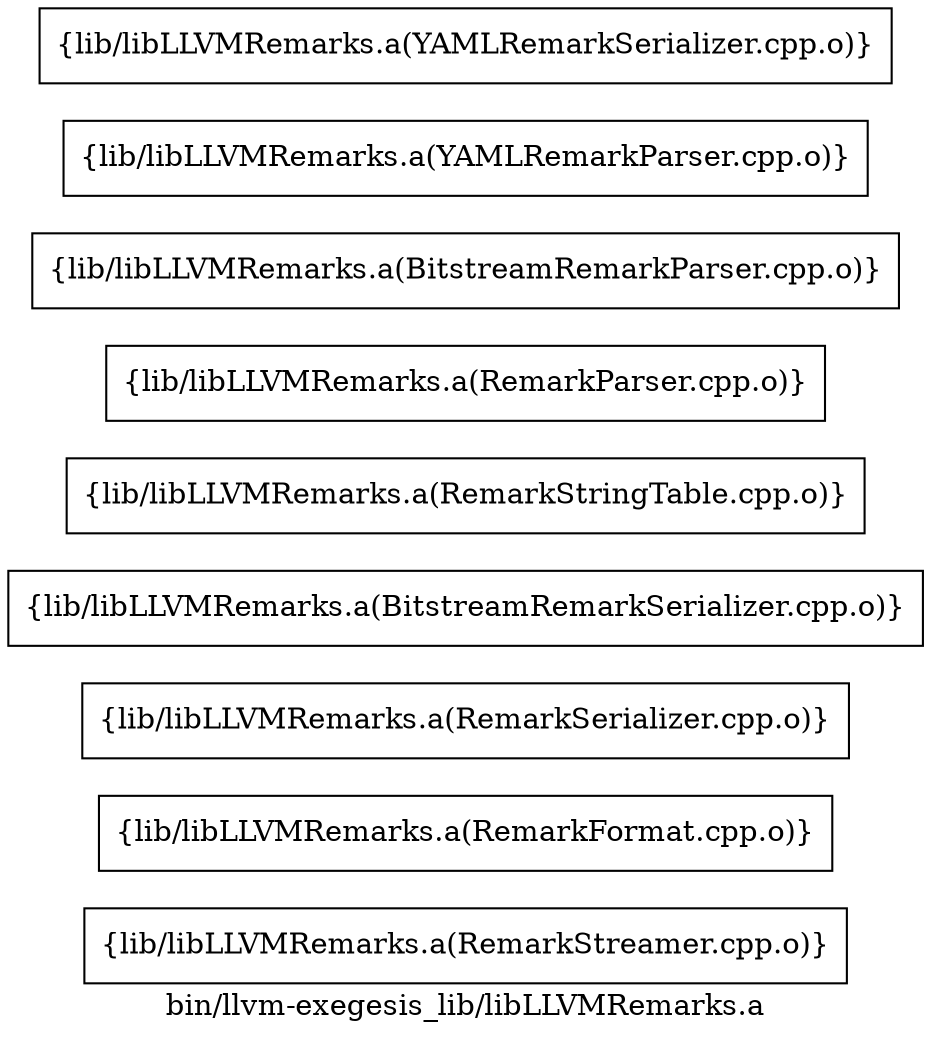 digraph "bin/llvm-exegesis_lib/libLLVMRemarks.a" {
	label="bin/llvm-exegesis_lib/libLLVMRemarks.a";
	rankdir=LR;

	Node0x55b45cbd4e78 [shape=record,shape=box,group=0,label="{lib/libLLVMRemarks.a(RemarkStreamer.cpp.o)}"];
	Node0x55b45cbd1188 [shape=record,shape=box,group=0,label="{lib/libLLVMRemarks.a(RemarkFormat.cpp.o)}"];
	Node0x55b45cbd12c8 [shape=record,shape=box,group=0,label="{lib/libLLVMRemarks.a(RemarkSerializer.cpp.o)}"];
	Node0x55b45cbd5418 [shape=record,shape=box,group=0,label="{lib/libLLVMRemarks.a(BitstreamRemarkSerializer.cpp.o)}"];
	Node0x55b45cbd4bf8 [shape=record,shape=box,group=0,label="{lib/libLLVMRemarks.a(RemarkStringTable.cpp.o)}"];
	Node0x55b45cbd3f78 [shape=record,shape=box,group=0,label="{lib/libLLVMRemarks.a(RemarkParser.cpp.o)}"];
	Node0x55b45cbd4338 [shape=record,shape=box,group=0,label="{lib/libLLVMRemarks.a(BitstreamRemarkParser.cpp.o)}"];
	Node0x55b45cbb93a8 [shape=record,shape=box,group=0,label="{lib/libLLVMRemarks.a(YAMLRemarkParser.cpp.o)}"];
	Node0x55b45cbb9bc8 [shape=record,shape=box,group=0,label="{lib/libLLVMRemarks.a(YAMLRemarkSerializer.cpp.o)}"];
}
